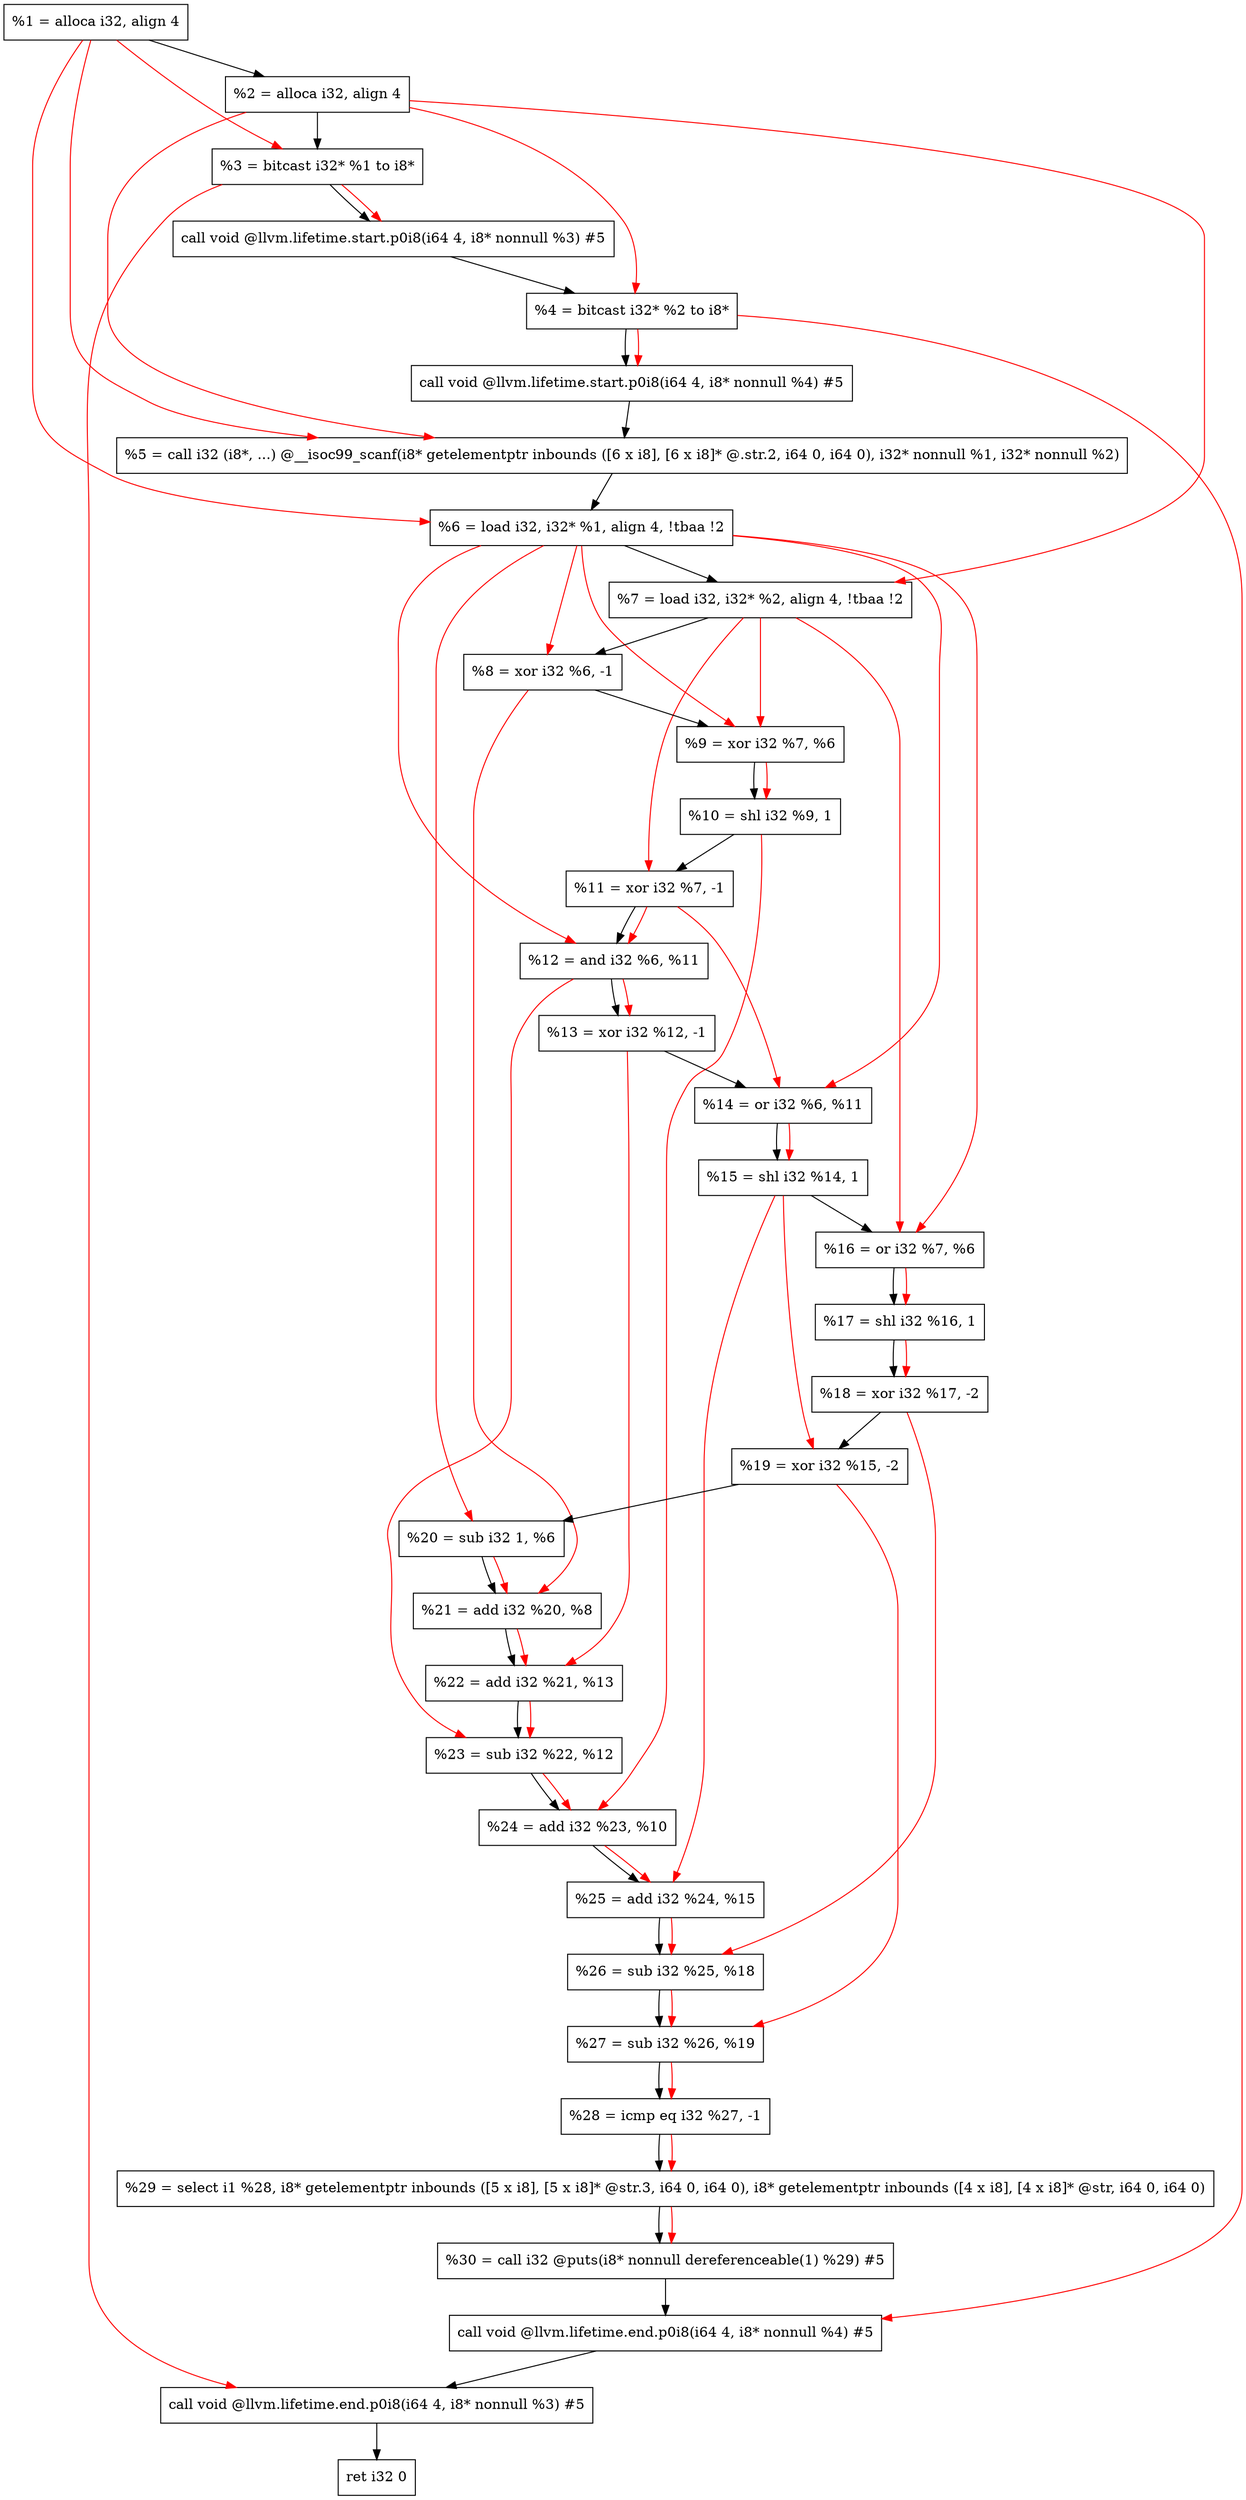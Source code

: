 digraph "DFG for'main' function" {
	Node0x592ae8[shape=record, label="  %1 = alloca i32, align 4"];
	Node0x592b68[shape=record, label="  %2 = alloca i32, align 4"];
	Node0x592bf8[shape=record, label="  %3 = bitcast i32* %1 to i8*"];
	Node0x593058[shape=record, label="  call void @llvm.lifetime.start.p0i8(i64 4, i8* nonnull %3) #5"];
	Node0x593138[shape=record, label="  %4 = bitcast i32* %2 to i8*"];
	Node0x593258[shape=record, label="  call void @llvm.lifetime.start.p0i8(i64 4, i8* nonnull %4) #5"];
	Node0x593490[shape=record, label="  %5 = call i32 (i8*, ...) @__isoc99_scanf(i8* getelementptr inbounds ([6 x i8], [6 x i8]* @.str.2, i64 0, i64 0), i32* nonnull %1, i32* nonnull %2)"];
	Node0x593548[shape=record, label="  %6 = load i32, i32* %1, align 4, !tbaa !2"];
	Node0x5944b8[shape=record, label="  %7 = load i32, i32* %2, align 4, !tbaa !2"];
	Node0x594b40[shape=record, label="  %8 = xor i32 %6, -1"];
	Node0x594bb0[shape=record, label="  %9 = xor i32 %7, %6"];
	Node0x594c20[shape=record, label="  %10 = shl i32 %9, 1"];
	Node0x594c90[shape=record, label="  %11 = xor i32 %7, -1"];
	Node0x594d00[shape=record, label="  %12 = and i32 %6, %11"];
	Node0x594d70[shape=record, label="  %13 = xor i32 %12, -1"];
	Node0x594de0[shape=record, label="  %14 = or i32 %6, %11"];
	Node0x594e50[shape=record, label="  %15 = shl i32 %14, 1"];
	Node0x594ec0[shape=record, label="  %16 = or i32 %7, %6"];
	Node0x594f30[shape=record, label="  %17 = shl i32 %16, 1"];
	Node0x594fa0[shape=record, label="  %18 = xor i32 %17, -2"];
	Node0x595010[shape=record, label="  %19 = xor i32 %15, -2"];
	Node0x595080[shape=record, label="  %20 = sub i32 1, %6"];
	Node0x5950f0[shape=record, label="  %21 = add i32 %20, %8"];
	Node0x595160[shape=record, label="  %22 = add i32 %21, %13"];
	Node0x5951d0[shape=record, label="  %23 = sub i32 %22, %12"];
	Node0x595240[shape=record, label="  %24 = add i32 %23, %10"];
	Node0x5952b0[shape=record, label="  %25 = add i32 %24, %15"];
	Node0x595320[shape=record, label="  %26 = sub i32 %25, %18"];
	Node0x595390[shape=record, label="  %27 = sub i32 %26, %19"];
	Node0x595400[shape=record, label="  %28 = icmp eq i32 %27, -1"];
	Node0x5339d8[shape=record, label="  %29 = select i1 %28, i8* getelementptr inbounds ([5 x i8], [5 x i8]* @str.3, i64 0, i64 0), i8* getelementptr inbounds ([4 x i8], [4 x i8]* @str, i64 0, i64 0)"];
	Node0x595490[shape=record, label="  %30 = call i32 @puts(i8* nonnull dereferenceable(1) %29) #5"];
	Node0x5956e8[shape=record, label="  call void @llvm.lifetime.end.p0i8(i64 4, i8* nonnull %4) #5"];
	Node0x595848[shape=record, label="  call void @llvm.lifetime.end.p0i8(i64 4, i8* nonnull %3) #5"];
	Node0x595908[shape=record, label="  ret i32 0"];
	Node0x592ae8 -> Node0x592b68;
	Node0x592b68 -> Node0x592bf8;
	Node0x592bf8 -> Node0x593058;
	Node0x593058 -> Node0x593138;
	Node0x593138 -> Node0x593258;
	Node0x593258 -> Node0x593490;
	Node0x593490 -> Node0x593548;
	Node0x593548 -> Node0x5944b8;
	Node0x5944b8 -> Node0x594b40;
	Node0x594b40 -> Node0x594bb0;
	Node0x594bb0 -> Node0x594c20;
	Node0x594c20 -> Node0x594c90;
	Node0x594c90 -> Node0x594d00;
	Node0x594d00 -> Node0x594d70;
	Node0x594d70 -> Node0x594de0;
	Node0x594de0 -> Node0x594e50;
	Node0x594e50 -> Node0x594ec0;
	Node0x594ec0 -> Node0x594f30;
	Node0x594f30 -> Node0x594fa0;
	Node0x594fa0 -> Node0x595010;
	Node0x595010 -> Node0x595080;
	Node0x595080 -> Node0x5950f0;
	Node0x5950f0 -> Node0x595160;
	Node0x595160 -> Node0x5951d0;
	Node0x5951d0 -> Node0x595240;
	Node0x595240 -> Node0x5952b0;
	Node0x5952b0 -> Node0x595320;
	Node0x595320 -> Node0x595390;
	Node0x595390 -> Node0x595400;
	Node0x595400 -> Node0x5339d8;
	Node0x5339d8 -> Node0x595490;
	Node0x595490 -> Node0x5956e8;
	Node0x5956e8 -> Node0x595848;
	Node0x595848 -> Node0x595908;
edge [color=red]
	Node0x592ae8 -> Node0x592bf8;
	Node0x592bf8 -> Node0x593058;
	Node0x592b68 -> Node0x593138;
	Node0x593138 -> Node0x593258;
	Node0x592ae8 -> Node0x593490;
	Node0x592b68 -> Node0x593490;
	Node0x592ae8 -> Node0x593548;
	Node0x592b68 -> Node0x5944b8;
	Node0x593548 -> Node0x594b40;
	Node0x5944b8 -> Node0x594bb0;
	Node0x593548 -> Node0x594bb0;
	Node0x594bb0 -> Node0x594c20;
	Node0x5944b8 -> Node0x594c90;
	Node0x593548 -> Node0x594d00;
	Node0x594c90 -> Node0x594d00;
	Node0x594d00 -> Node0x594d70;
	Node0x593548 -> Node0x594de0;
	Node0x594c90 -> Node0x594de0;
	Node0x594de0 -> Node0x594e50;
	Node0x5944b8 -> Node0x594ec0;
	Node0x593548 -> Node0x594ec0;
	Node0x594ec0 -> Node0x594f30;
	Node0x594f30 -> Node0x594fa0;
	Node0x594e50 -> Node0x595010;
	Node0x593548 -> Node0x595080;
	Node0x595080 -> Node0x5950f0;
	Node0x594b40 -> Node0x5950f0;
	Node0x5950f0 -> Node0x595160;
	Node0x594d70 -> Node0x595160;
	Node0x595160 -> Node0x5951d0;
	Node0x594d00 -> Node0x5951d0;
	Node0x5951d0 -> Node0x595240;
	Node0x594c20 -> Node0x595240;
	Node0x595240 -> Node0x5952b0;
	Node0x594e50 -> Node0x5952b0;
	Node0x5952b0 -> Node0x595320;
	Node0x594fa0 -> Node0x595320;
	Node0x595320 -> Node0x595390;
	Node0x595010 -> Node0x595390;
	Node0x595390 -> Node0x595400;
	Node0x595400 -> Node0x5339d8;
	Node0x5339d8 -> Node0x595490;
	Node0x593138 -> Node0x5956e8;
	Node0x592bf8 -> Node0x595848;
}
